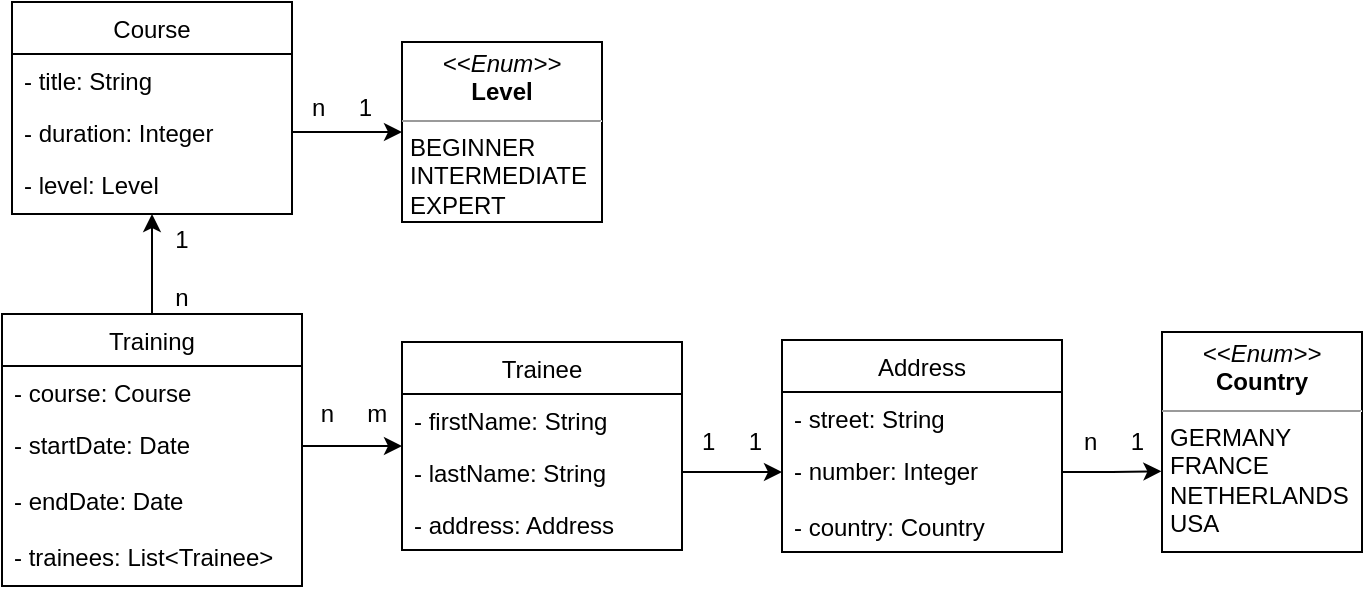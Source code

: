 <mxfile version="12.5.3" type="device"><diagram id="agCzkQRcXyBTPbYhGl-L" name="Page-1"><mxGraphModel dx="1209" dy="703" grid="1" gridSize="10" guides="1" tooltips="1" connect="1" arrows="1" fold="1" page="1" pageScale="1" pageWidth="827" pageHeight="1169" math="0" shadow="0"><root><mxCell id="0"/><mxCell id="1" parent="0"/><mxCell id="NXxehrOeo2CdSLLGY8GN-1" value="Course" style="swimlane;fontStyle=0;childLayout=stackLayout;horizontal=1;startSize=26;fillColor=none;horizontalStack=0;resizeParent=1;resizeParentMax=0;resizeLast=0;collapsible=1;marginBottom=0;" vertex="1" parent="1"><mxGeometry x="175" y="234" width="140" height="106" as="geometry"/></mxCell><mxCell id="NXxehrOeo2CdSLLGY8GN-2" value="- title: String" style="text;strokeColor=none;fillColor=none;align=left;verticalAlign=top;spacingLeft=4;spacingRight=4;overflow=hidden;rotatable=0;points=[[0,0.5],[1,0.5]];portConstraint=eastwest;" vertex="1" parent="NXxehrOeo2CdSLLGY8GN-1"><mxGeometry y="26" width="140" height="26" as="geometry"/></mxCell><mxCell id="NXxehrOeo2CdSLLGY8GN-3" value="- duration: Integer" style="text;strokeColor=none;fillColor=none;align=left;verticalAlign=top;spacingLeft=4;spacingRight=4;overflow=hidden;rotatable=0;points=[[0,0.5],[1,0.5]];portConstraint=eastwest;" vertex="1" parent="NXxehrOeo2CdSLLGY8GN-1"><mxGeometry y="52" width="140" height="26" as="geometry"/></mxCell><mxCell id="NXxehrOeo2CdSLLGY8GN-28" value="- level: Level" style="text;strokeColor=none;fillColor=none;align=left;verticalAlign=top;spacingLeft=4;spacingRight=4;overflow=hidden;rotatable=0;points=[[0,0.5],[1,0.5]];portConstraint=eastwest;" vertex="1" parent="NXxehrOeo2CdSLLGY8GN-1"><mxGeometry y="78" width="140" height="28" as="geometry"/></mxCell><mxCell id="NXxehrOeo2CdSLLGY8GN-38" style="edgeStyle=orthogonalEdgeStyle;rounded=0;orthogonalLoop=1;jettySize=auto;html=1;" edge="1" parent="1" source="NXxehrOeo2CdSLLGY8GN-5" target="NXxehrOeo2CdSLLGY8GN-1"><mxGeometry relative="1" as="geometry"/></mxCell><mxCell id="NXxehrOeo2CdSLLGY8GN-5" value="Training" style="swimlane;fontStyle=0;childLayout=stackLayout;horizontal=1;startSize=26;fillColor=none;horizontalStack=0;resizeParent=1;resizeParentMax=0;resizeLast=0;collapsible=1;marginBottom=0;" vertex="1" parent="1"><mxGeometry x="170" y="390" width="150" height="136" as="geometry"><mxRectangle x="170" y="420" width="80" height="26" as="alternateBounds"/></mxGeometry></mxCell><mxCell id="NXxehrOeo2CdSLLGY8GN-6" value="- course: Course" style="text;strokeColor=none;fillColor=none;align=left;verticalAlign=top;spacingLeft=4;spacingRight=4;overflow=hidden;rotatable=0;points=[[0,0.5],[1,0.5]];portConstraint=eastwest;" vertex="1" parent="NXxehrOeo2CdSLLGY8GN-5"><mxGeometry y="26" width="150" height="26" as="geometry"/></mxCell><mxCell id="NXxehrOeo2CdSLLGY8GN-27" value="- startDate: Date" style="text;strokeColor=none;fillColor=none;align=left;verticalAlign=top;spacingLeft=4;spacingRight=4;overflow=hidden;rotatable=0;points=[[0,0.5],[1,0.5]];portConstraint=eastwest;" vertex="1" parent="NXxehrOeo2CdSLLGY8GN-5"><mxGeometry y="52" width="150" height="28" as="geometry"/></mxCell><mxCell id="NXxehrOeo2CdSLLGY8GN-25" value="- endDate: Date" style="text;strokeColor=none;fillColor=none;align=left;verticalAlign=top;spacingLeft=4;spacingRight=4;overflow=hidden;rotatable=0;points=[[0,0.5],[1,0.5]];portConstraint=eastwest;" vertex="1" parent="NXxehrOeo2CdSLLGY8GN-5"><mxGeometry y="80" width="150" height="28" as="geometry"/></mxCell><mxCell id="NXxehrOeo2CdSLLGY8GN-35" value="- trainees: List&lt;Trainee&gt;" style="text;strokeColor=none;fillColor=none;align=left;verticalAlign=top;spacingLeft=4;spacingRight=4;overflow=hidden;rotatable=0;points=[[0,0.5],[1,0.5]];portConstraint=eastwest;" vertex="1" parent="NXxehrOeo2CdSLLGY8GN-5"><mxGeometry y="108" width="150" height="28" as="geometry"/></mxCell><mxCell id="NXxehrOeo2CdSLLGY8GN-9" value="Trainee" style="swimlane;fontStyle=0;childLayout=stackLayout;horizontal=1;startSize=26;fillColor=none;horizontalStack=0;resizeParent=1;resizeParentMax=0;resizeLast=0;collapsible=1;marginBottom=0;" vertex="1" parent="1"><mxGeometry x="370" y="404" width="140" height="104" as="geometry"/></mxCell><mxCell id="NXxehrOeo2CdSLLGY8GN-10" value="- firstName: String" style="text;strokeColor=none;fillColor=none;align=left;verticalAlign=top;spacingLeft=4;spacingRight=4;overflow=hidden;rotatable=0;points=[[0,0.5],[1,0.5]];portConstraint=eastwest;" vertex="1" parent="NXxehrOeo2CdSLLGY8GN-9"><mxGeometry y="26" width="140" height="26" as="geometry"/></mxCell><mxCell id="NXxehrOeo2CdSLLGY8GN-11" value="- lastName: String" style="text;strokeColor=none;fillColor=none;align=left;verticalAlign=top;spacingLeft=4;spacingRight=4;overflow=hidden;rotatable=0;points=[[0,0.5],[1,0.5]];portConstraint=eastwest;" vertex="1" parent="NXxehrOeo2CdSLLGY8GN-9"><mxGeometry y="52" width="140" height="26" as="geometry"/></mxCell><mxCell id="NXxehrOeo2CdSLLGY8GN-34" value="- address: Address" style="text;strokeColor=none;fillColor=none;align=left;verticalAlign=top;spacingLeft=4;spacingRight=4;overflow=hidden;rotatable=0;points=[[0,0.5],[1,0.5]];portConstraint=eastwest;" vertex="1" parent="NXxehrOeo2CdSLLGY8GN-9"><mxGeometry y="78" width="140" height="26" as="geometry"/></mxCell><mxCell id="NXxehrOeo2CdSLLGY8GN-12" value="Address" style="swimlane;fontStyle=0;childLayout=stackLayout;horizontal=1;startSize=26;fillColor=none;horizontalStack=0;resizeParent=1;resizeParentMax=0;resizeLast=0;collapsible=1;marginBottom=0;" vertex="1" parent="1"><mxGeometry x="560" y="403" width="140" height="106" as="geometry"/></mxCell><mxCell id="NXxehrOeo2CdSLLGY8GN-13" value="- street: String" style="text;strokeColor=none;fillColor=none;align=left;verticalAlign=top;spacingLeft=4;spacingRight=4;overflow=hidden;rotatable=0;points=[[0,0.5],[1,0.5]];portConstraint=eastwest;" vertex="1" parent="NXxehrOeo2CdSLLGY8GN-12"><mxGeometry y="26" width="140" height="26" as="geometry"/></mxCell><mxCell id="NXxehrOeo2CdSLLGY8GN-14" value="- number: Integer" style="text;strokeColor=none;fillColor=none;align=left;verticalAlign=top;spacingLeft=4;spacingRight=4;overflow=hidden;rotatable=0;points=[[0,0.5],[1,0.5]];portConstraint=eastwest;" vertex="1" parent="NXxehrOeo2CdSLLGY8GN-12"><mxGeometry y="52" width="140" height="28" as="geometry"/></mxCell><mxCell id="NXxehrOeo2CdSLLGY8GN-20" value="- country: Country" style="text;strokeColor=none;fillColor=none;align=left;verticalAlign=top;spacingLeft=4;spacingRight=4;overflow=hidden;rotatable=0;points=[[0,0.5],[1,0.5]];portConstraint=eastwest;" vertex="1" parent="NXxehrOeo2CdSLLGY8GN-12"><mxGeometry y="80" width="140" height="26" as="geometry"/></mxCell><mxCell id="NXxehrOeo2CdSLLGY8GN-19" value="&lt;p style=&quot;margin: 0px ; margin-top: 4px ; text-align: center&quot;&gt;&lt;i&gt;&amp;lt;&amp;lt;Enum&amp;gt;&amp;gt;&lt;/i&gt;&lt;br&gt;&lt;b&gt;Country&lt;/b&gt;&lt;/p&gt;&lt;hr size=&quot;1&quot;&gt;&lt;p style=&quot;margin: 0px ; margin-left: 4px&quot;&gt;GERMANY&lt;br&gt;FRANCE&lt;br&gt;NETHERLANDS&lt;br&gt;USA&lt;/p&gt;" style="verticalAlign=top;align=left;overflow=fill;fontSize=12;fontFamily=Helvetica;html=1;" vertex="1" parent="1"><mxGeometry x="750" y="399" width="100" height="110" as="geometry"/></mxCell><mxCell id="NXxehrOeo2CdSLLGY8GN-21" value="&lt;p style=&quot;margin: 0px ; margin-top: 4px ; text-align: center&quot;&gt;&lt;i&gt;&amp;lt;&amp;lt;Enum&amp;gt;&amp;gt;&lt;/i&gt;&lt;br&gt;&lt;b&gt;Level&lt;/b&gt;&lt;/p&gt;&lt;hr size=&quot;1&quot;&gt;&lt;p style=&quot;margin: 0px ; margin-left: 4px&quot;&gt;BEGINNER&lt;br&gt;INTERMEDIATE&lt;br&gt;EXPERT&lt;br&gt;&lt;/p&gt;" style="verticalAlign=top;align=left;overflow=fill;fontSize=12;fontFamily=Helvetica;html=1;" vertex="1" parent="1"><mxGeometry x="370" y="254" width="100" height="90" as="geometry"/></mxCell><mxCell id="NXxehrOeo2CdSLLGY8GN-32" style="edgeStyle=orthogonalEdgeStyle;rounded=0;orthogonalLoop=1;jettySize=auto;html=1;" edge="1" parent="1" source="NXxehrOeo2CdSLLGY8GN-27" target="NXxehrOeo2CdSLLGY8GN-9"><mxGeometry relative="1" as="geometry"/></mxCell><mxCell id="NXxehrOeo2CdSLLGY8GN-33" style="edgeStyle=orthogonalEdgeStyle;rounded=0;orthogonalLoop=1;jettySize=auto;html=1;entryX=-0.003;entryY=0.633;entryDx=0;entryDy=0;entryPerimeter=0;" edge="1" parent="1" source="NXxehrOeo2CdSLLGY8GN-14" target="NXxehrOeo2CdSLLGY8GN-19"><mxGeometry relative="1" as="geometry"/></mxCell><mxCell id="NXxehrOeo2CdSLLGY8GN-36" style="edgeStyle=orthogonalEdgeStyle;rounded=0;orthogonalLoop=1;jettySize=auto;html=1;entryX=0;entryY=0.5;entryDx=0;entryDy=0;" edge="1" parent="1" source="NXxehrOeo2CdSLLGY8GN-11" target="NXxehrOeo2CdSLLGY8GN-14"><mxGeometry relative="1" as="geometry"/></mxCell><mxCell id="NXxehrOeo2CdSLLGY8GN-37" style="edgeStyle=orthogonalEdgeStyle;rounded=0;orthogonalLoop=1;jettySize=auto;html=1;entryX=0;entryY=0.5;entryDx=0;entryDy=0;" edge="1" parent="1" source="NXxehrOeo2CdSLLGY8GN-3" target="NXxehrOeo2CdSLLGY8GN-21"><mxGeometry relative="1" as="geometry"/></mxCell><mxCell id="NXxehrOeo2CdSLLGY8GN-39" value="n&amp;nbsp; &amp;nbsp; &amp;nbsp;1" style="text;html=1;strokeColor=none;fillColor=none;align=center;verticalAlign=middle;whiteSpace=wrap;rounded=0;" vertex="1" parent="1"><mxGeometry x="320" y="277" width="40" height="20" as="geometry"/></mxCell><mxCell id="NXxehrOeo2CdSLLGY8GN-41" value="1&lt;br&gt;&lt;br&gt;n" style="text;html=1;strokeColor=none;fillColor=none;align=center;verticalAlign=middle;whiteSpace=wrap;rounded=0;" vertex="1" parent="1"><mxGeometry x="240" y="357" width="40" height="20" as="geometry"/></mxCell><mxCell id="NXxehrOeo2CdSLLGY8GN-44" value="n&amp;nbsp; &amp;nbsp; &amp;nbsp;m" style="text;html=1;strokeColor=none;fillColor=none;align=center;verticalAlign=middle;whiteSpace=wrap;rounded=0;" vertex="1" parent="1"><mxGeometry x="326" y="430" width="40" height="20" as="geometry"/></mxCell><mxCell id="NXxehrOeo2CdSLLGY8GN-45" value="1&amp;nbsp; &amp;nbsp; &amp;nbsp;1" style="text;html=1;strokeColor=none;fillColor=none;align=center;verticalAlign=middle;whiteSpace=wrap;rounded=0;" vertex="1" parent="1"><mxGeometry x="515" y="444" width="40" height="20" as="geometry"/></mxCell><mxCell id="NXxehrOeo2CdSLLGY8GN-46" value="n&amp;nbsp; &amp;nbsp; &amp;nbsp;1" style="text;html=1;strokeColor=none;fillColor=none;align=center;verticalAlign=middle;whiteSpace=wrap;rounded=0;" vertex="1" parent="1"><mxGeometry x="706" y="444" width="40" height="20" as="geometry"/></mxCell></root></mxGraphModel></diagram></mxfile>